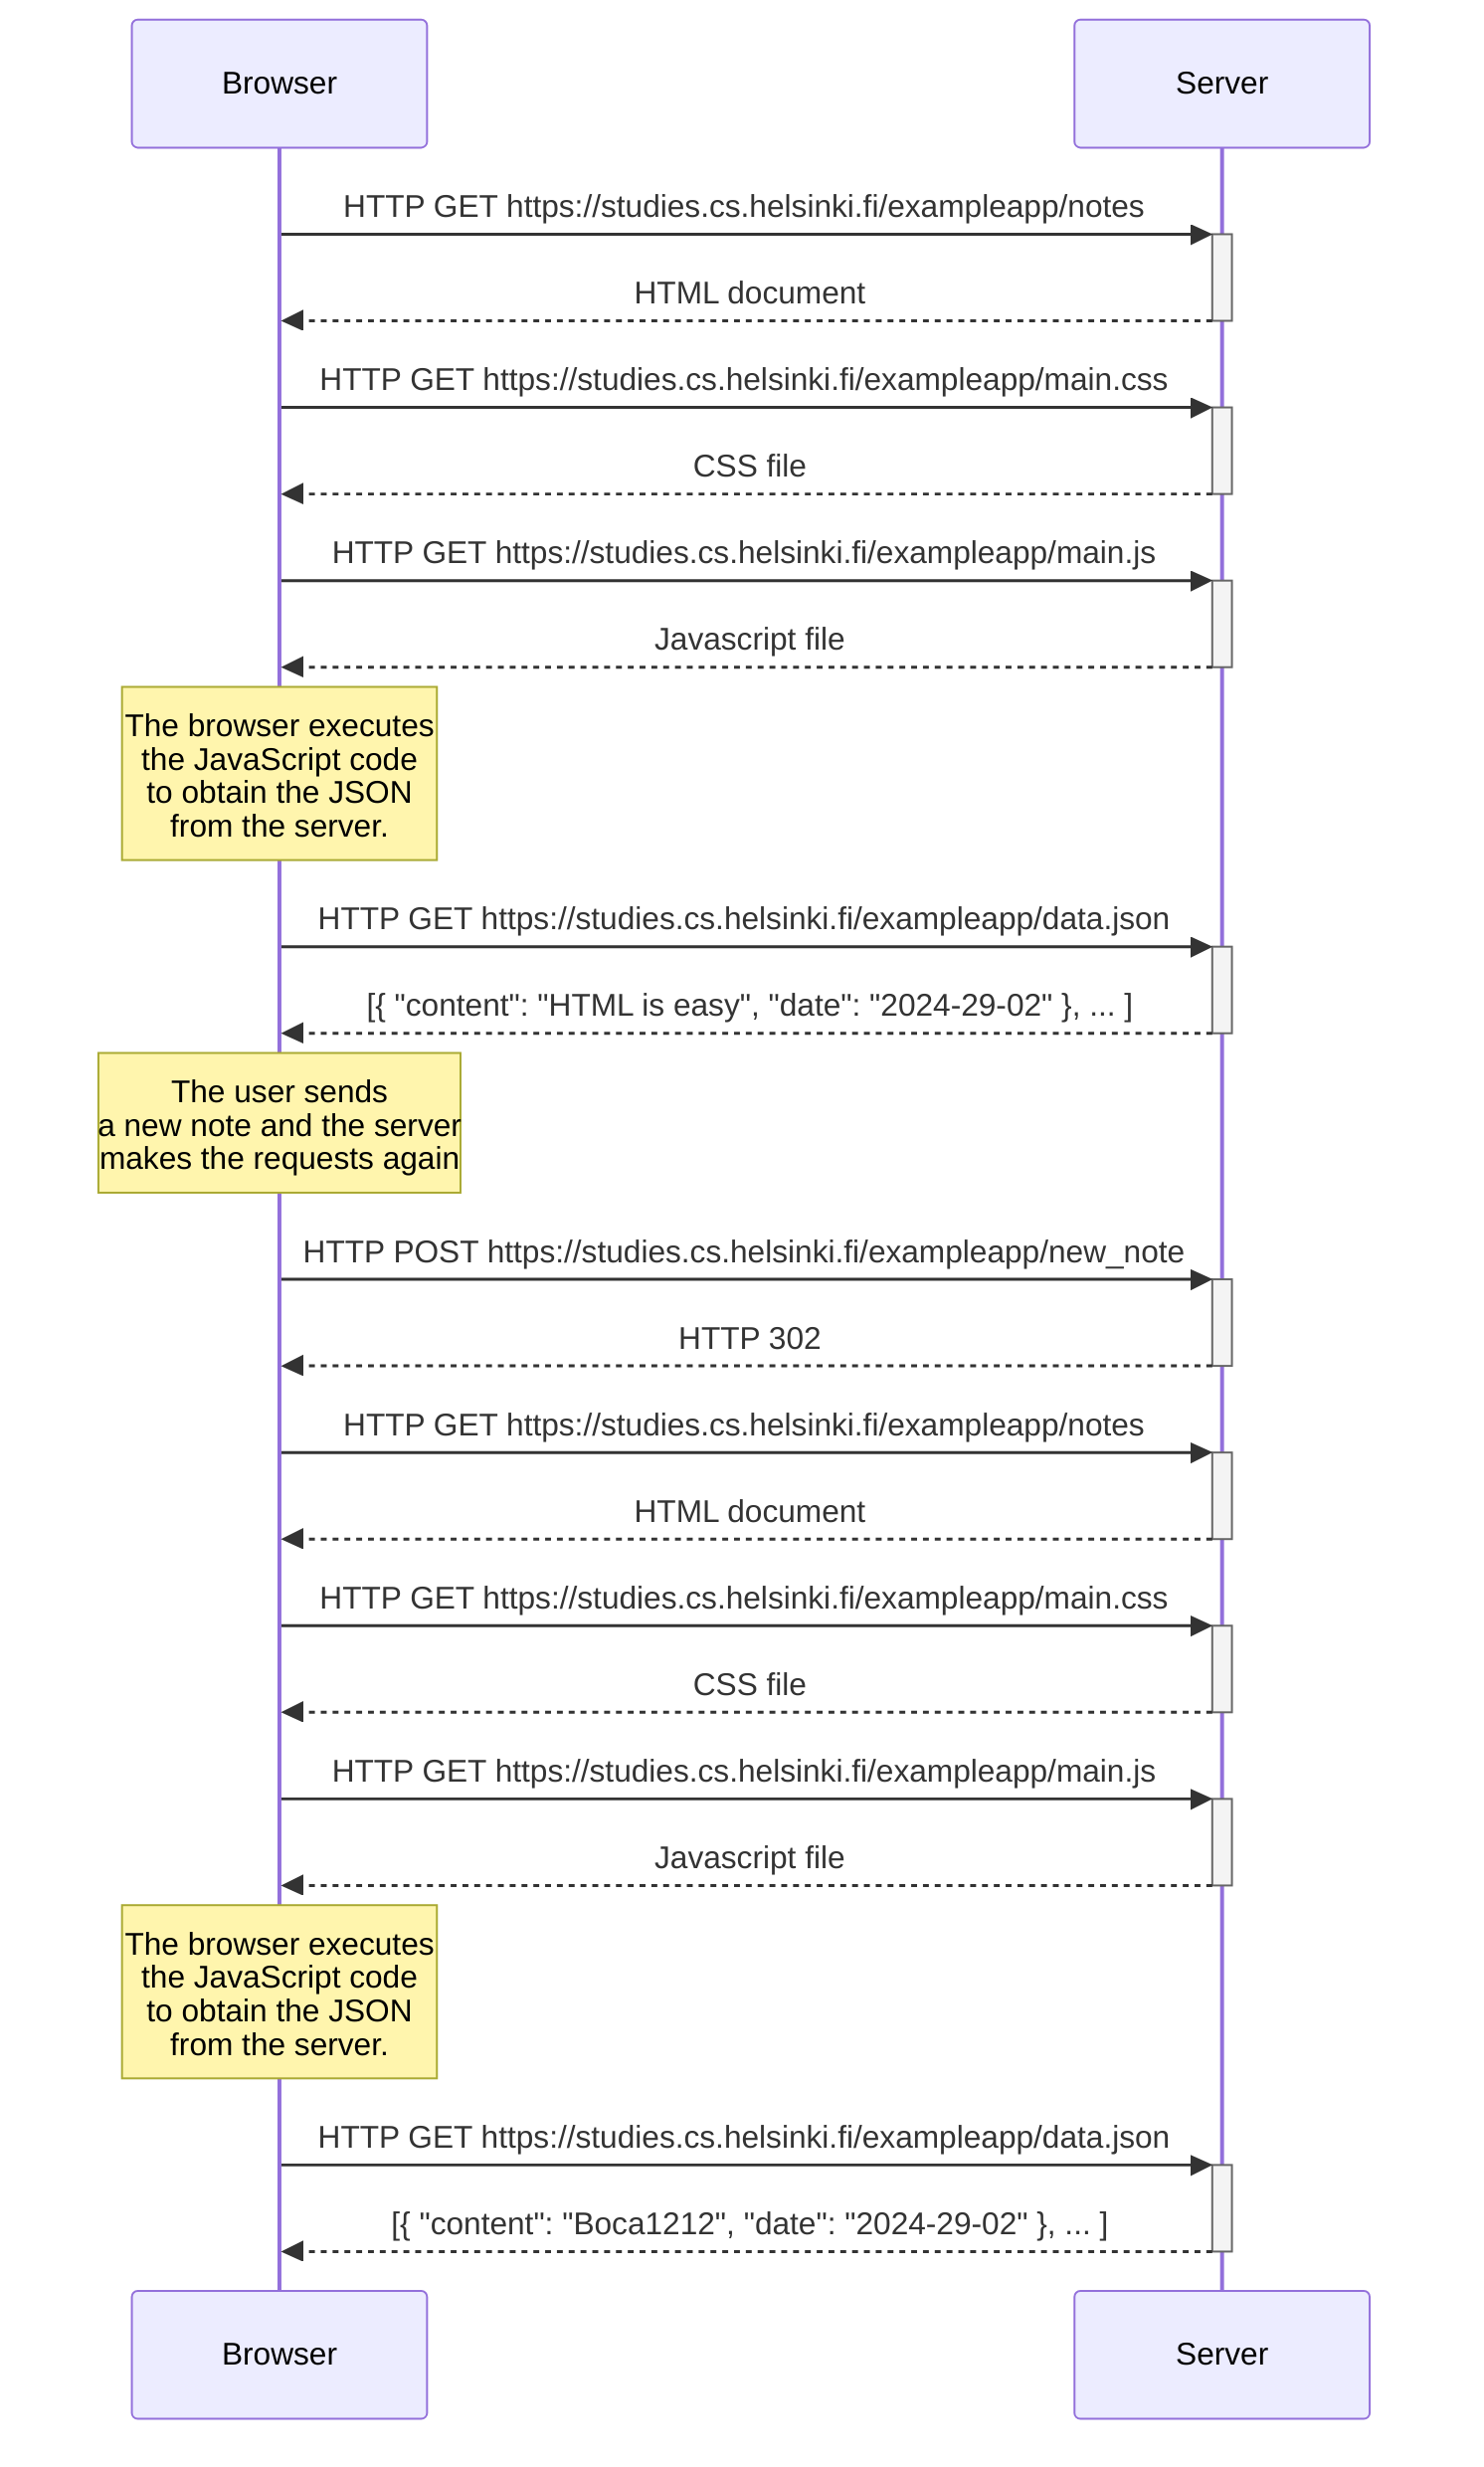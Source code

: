 sequenceDiagram
    participant Browser
    participant Server

    Browser->>+Server: HTTP GET https://studies.cs.helsinki.fi/exampleapp/notes
    Server-->>Browser: HTML document
    deactivate Server

    Browser ->>+Server: HTTP GET https://studies.cs.helsinki.fi/exampleapp/main.css
    Server-->>Browser: CSS file
    deactivate Server

    Browser->>+Server: HTTP GET https://studies.cs.helsinki.fi/exampleapp/main.js
    Server-->>Browser: Javascript file
    deactivate Server

    Note over Browser: The browser executes <br/>the JavaScript code<br/> to obtain the JSON<br/> from the server. 

    Browser->>+Server: HTTP GET https://studies.cs.helsinki.fi/exampleapp/data.json
    Server-->>Browser: [{ "content": "HTML is easy", "date": "2024-29-02" }, ... ]
    deactivate Server

    Note over Browser: The user sends <br/> a new note and the server<br/> makes the requests again

    Browser->>+Server: HTTP POST https://studies.cs.helsinki.fi/exampleapp/new_note
    Server-->>Browser: HTTP 302
    deactivate Server

    Browser->>+Server: HTTP GET https://studies.cs.helsinki.fi/exampleapp/notes
    Server-->>Browser: HTML document
    deactivate Server

    Browser ->>+Server: HTTP GET https://studies.cs.helsinki.fi/exampleapp/main.css
    Server-->>Browser: CSS file
    deactivate Server

    Browser->>+Server: HTTP GET https://studies.cs.helsinki.fi/exampleapp/main.js
    Server-->>Browser: Javascript file
    deactivate Server

    Note over Browser: The browser executes <br/>the JavaScript code<br/> to obtain the JSON<br/> from the server. 

    Browser->>+Server: HTTP GET https://studies.cs.helsinki.fi/exampleapp/data.json
    Server-->>Browser: [{ "content": "Boca1212", "date": "2024-29-02" }, ... ]
    deactivate Server